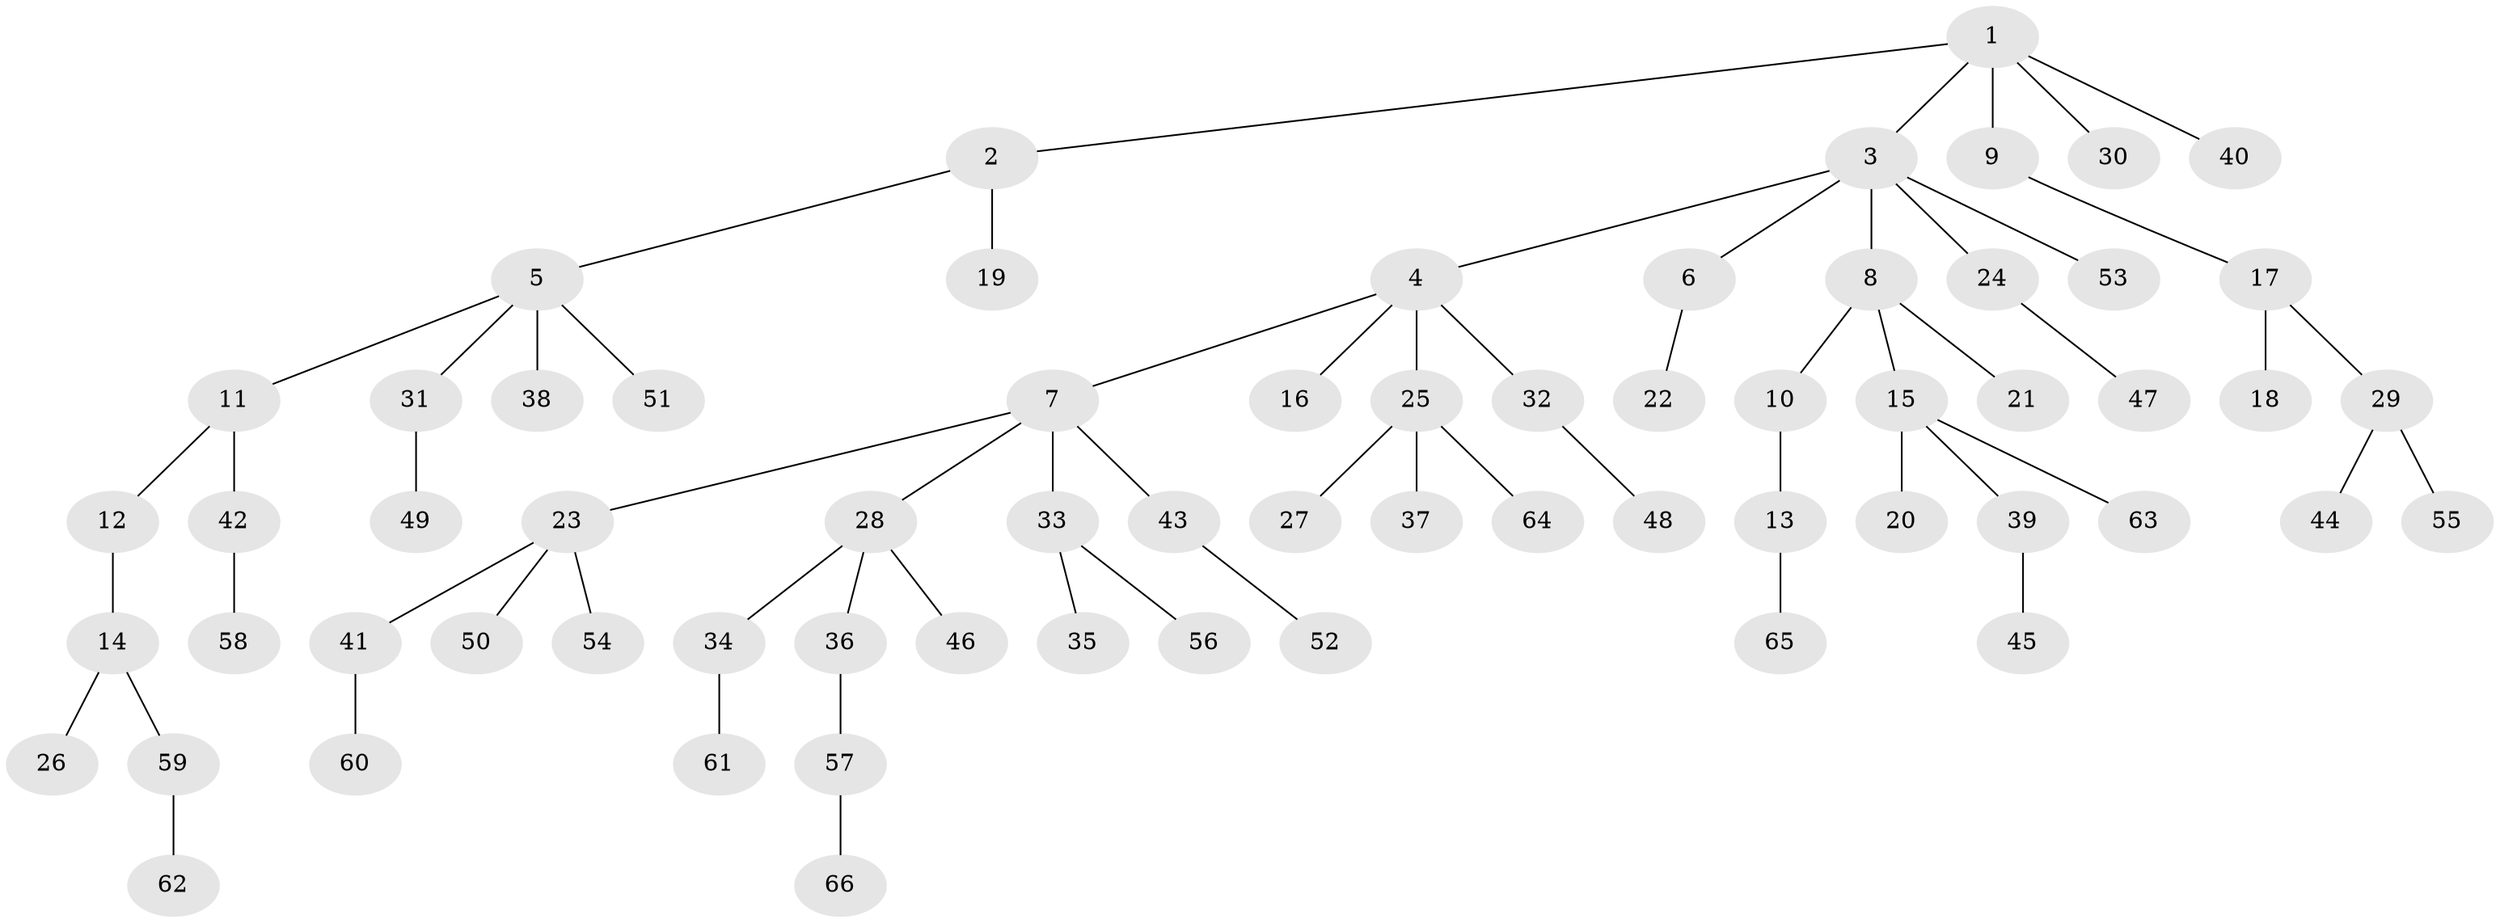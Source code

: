 // Generated by graph-tools (version 1.1) at 2025/11/02/27/25 16:11:28]
// undirected, 66 vertices, 65 edges
graph export_dot {
graph [start="1"]
  node [color=gray90,style=filled];
  1;
  2;
  3;
  4;
  5;
  6;
  7;
  8;
  9;
  10;
  11;
  12;
  13;
  14;
  15;
  16;
  17;
  18;
  19;
  20;
  21;
  22;
  23;
  24;
  25;
  26;
  27;
  28;
  29;
  30;
  31;
  32;
  33;
  34;
  35;
  36;
  37;
  38;
  39;
  40;
  41;
  42;
  43;
  44;
  45;
  46;
  47;
  48;
  49;
  50;
  51;
  52;
  53;
  54;
  55;
  56;
  57;
  58;
  59;
  60;
  61;
  62;
  63;
  64;
  65;
  66;
  1 -- 2;
  1 -- 3;
  1 -- 9;
  1 -- 30;
  1 -- 40;
  2 -- 5;
  2 -- 19;
  3 -- 4;
  3 -- 6;
  3 -- 8;
  3 -- 24;
  3 -- 53;
  4 -- 7;
  4 -- 16;
  4 -- 25;
  4 -- 32;
  5 -- 11;
  5 -- 31;
  5 -- 38;
  5 -- 51;
  6 -- 22;
  7 -- 23;
  7 -- 28;
  7 -- 33;
  7 -- 43;
  8 -- 10;
  8 -- 15;
  8 -- 21;
  9 -- 17;
  10 -- 13;
  11 -- 12;
  11 -- 42;
  12 -- 14;
  13 -- 65;
  14 -- 26;
  14 -- 59;
  15 -- 20;
  15 -- 39;
  15 -- 63;
  17 -- 18;
  17 -- 29;
  23 -- 41;
  23 -- 50;
  23 -- 54;
  24 -- 47;
  25 -- 27;
  25 -- 37;
  25 -- 64;
  28 -- 34;
  28 -- 36;
  28 -- 46;
  29 -- 44;
  29 -- 55;
  31 -- 49;
  32 -- 48;
  33 -- 35;
  33 -- 56;
  34 -- 61;
  36 -- 57;
  39 -- 45;
  41 -- 60;
  42 -- 58;
  43 -- 52;
  57 -- 66;
  59 -- 62;
}
